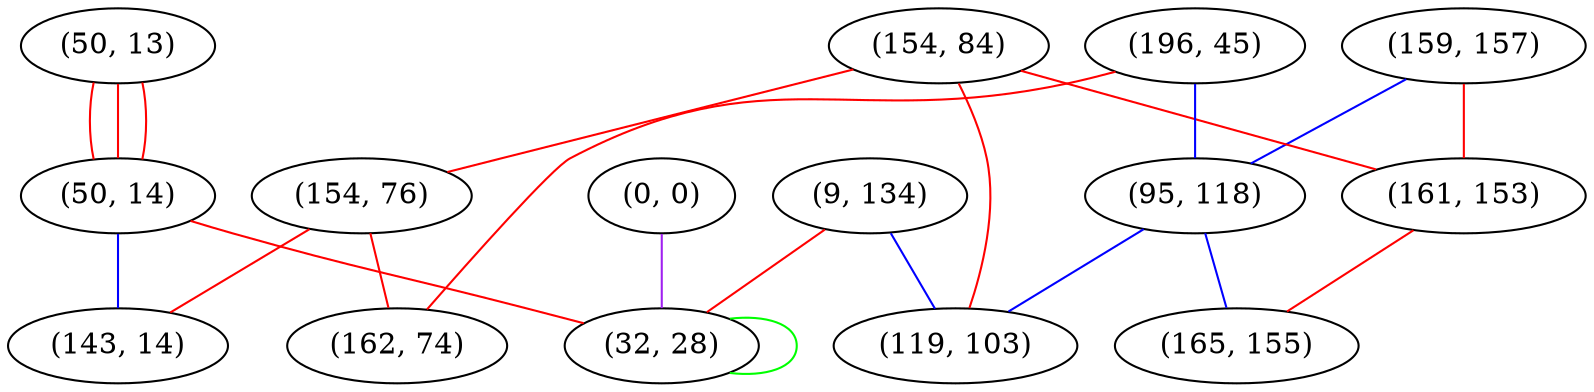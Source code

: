 graph "" {
"(50, 13)";
"(159, 157)";
"(154, 84)";
"(50, 14)";
"(154, 76)";
"(196, 45)";
"(95, 118)";
"(0, 0)";
"(161, 153)";
"(165, 155)";
"(143, 14)";
"(162, 74)";
"(9, 134)";
"(119, 103)";
"(32, 28)";
"(50, 13)" -- "(50, 14)"  [color=red, key=0, weight=1];
"(50, 13)" -- "(50, 14)"  [color=red, key=1, weight=1];
"(50, 13)" -- "(50, 14)"  [color=red, key=2, weight=1];
"(159, 157)" -- "(95, 118)"  [color=blue, key=0, weight=3];
"(159, 157)" -- "(161, 153)"  [color=red, key=0, weight=1];
"(154, 84)" -- "(154, 76)"  [color=red, key=0, weight=1];
"(154, 84)" -- "(119, 103)"  [color=red, key=0, weight=1];
"(154, 84)" -- "(161, 153)"  [color=red, key=0, weight=1];
"(50, 14)" -- "(143, 14)"  [color=blue, key=0, weight=3];
"(50, 14)" -- "(32, 28)"  [color=red, key=0, weight=1];
"(154, 76)" -- "(143, 14)"  [color=red, key=0, weight=1];
"(154, 76)" -- "(162, 74)"  [color=red, key=0, weight=1];
"(196, 45)" -- "(95, 118)"  [color=blue, key=0, weight=3];
"(196, 45)" -- "(162, 74)"  [color=red, key=0, weight=1];
"(95, 118)" -- "(119, 103)"  [color=blue, key=0, weight=3];
"(95, 118)" -- "(165, 155)"  [color=blue, key=0, weight=3];
"(0, 0)" -- "(32, 28)"  [color=purple, key=0, weight=4];
"(161, 153)" -- "(165, 155)"  [color=red, key=0, weight=1];
"(9, 134)" -- "(119, 103)"  [color=blue, key=0, weight=3];
"(9, 134)" -- "(32, 28)"  [color=red, key=0, weight=1];
"(32, 28)" -- "(32, 28)"  [color=green, key=0, weight=2];
}
